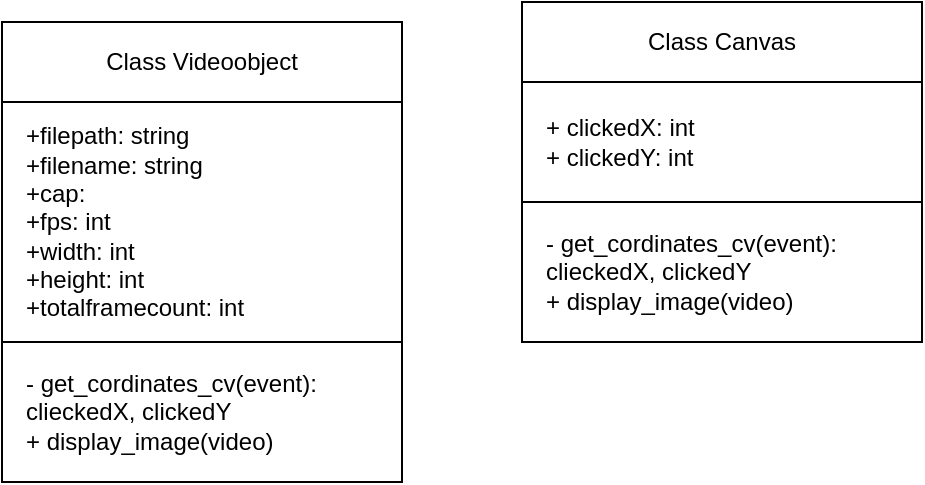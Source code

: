 <mxfile>
    <diagram id="O72J0MGp-GKvUqN4uzEu" name="Page-1">
        <mxGraphModel dx="239" dy="433" grid="1" gridSize="10" guides="1" tooltips="1" connect="1" arrows="1" fold="1" page="1" pageScale="1" pageWidth="827" pageHeight="1169" math="0" shadow="0">
            <root>
                <mxCell id="0"/>
                <mxCell id="1" parent="0"/>
                <mxCell id="2" value="Class Canvas" style="whiteSpace=wrap;html=1;" vertex="1" parent="1">
                    <mxGeometry x="360" y="80" width="200" height="40" as="geometry"/>
                </mxCell>
                <mxCell id="7" value="+ clickedX: int&lt;br&gt;+ clickedY: int" style="whiteSpace=wrap;html=1;align=left;spacingLeft=10;" vertex="1" parent="1">
                    <mxGeometry x="360" y="120" width="200" height="60" as="geometry"/>
                </mxCell>
                <mxCell id="8" value="- get_cordinates_cv(event): clieckedX, clickedY&amp;nbsp;&lt;br&gt;+ display_image(video)" style="whiteSpace=wrap;html=1;align=left;spacingLeft=10;" vertex="1" parent="1">
                    <mxGeometry x="360" y="180" width="200" height="70" as="geometry"/>
                </mxCell>
                <mxCell id="12" value="" style="group" vertex="1" connectable="0" parent="1">
                    <mxGeometry x="100" y="90" width="200" height="230" as="geometry"/>
                </mxCell>
                <mxCell id="9" value="Class Videoobject" style="whiteSpace=wrap;html=1;" vertex="1" parent="12">
                    <mxGeometry width="200" height="40" as="geometry"/>
                </mxCell>
                <mxCell id="10" value="+filepath: string&lt;br&gt;+filename: string&lt;br&gt;+cap:&lt;br&gt;+fps: int&lt;br&gt;+width: int&lt;br&gt;+height: int&lt;br&gt;+totalframecount: int" style="whiteSpace=wrap;html=1;align=left;spacingLeft=10;" vertex="1" parent="12">
                    <mxGeometry y="40" width="200" height="120" as="geometry"/>
                </mxCell>
                <mxCell id="11" value="- get_cordinates_cv(event): clieckedX, clickedY&amp;nbsp;&lt;br&gt;+ display_image(video)" style="whiteSpace=wrap;html=1;align=left;spacingLeft=10;" vertex="1" parent="12">
                    <mxGeometry y="160" width="200" height="70" as="geometry"/>
                </mxCell>
            </root>
        </mxGraphModel>
    </diagram>
</mxfile>